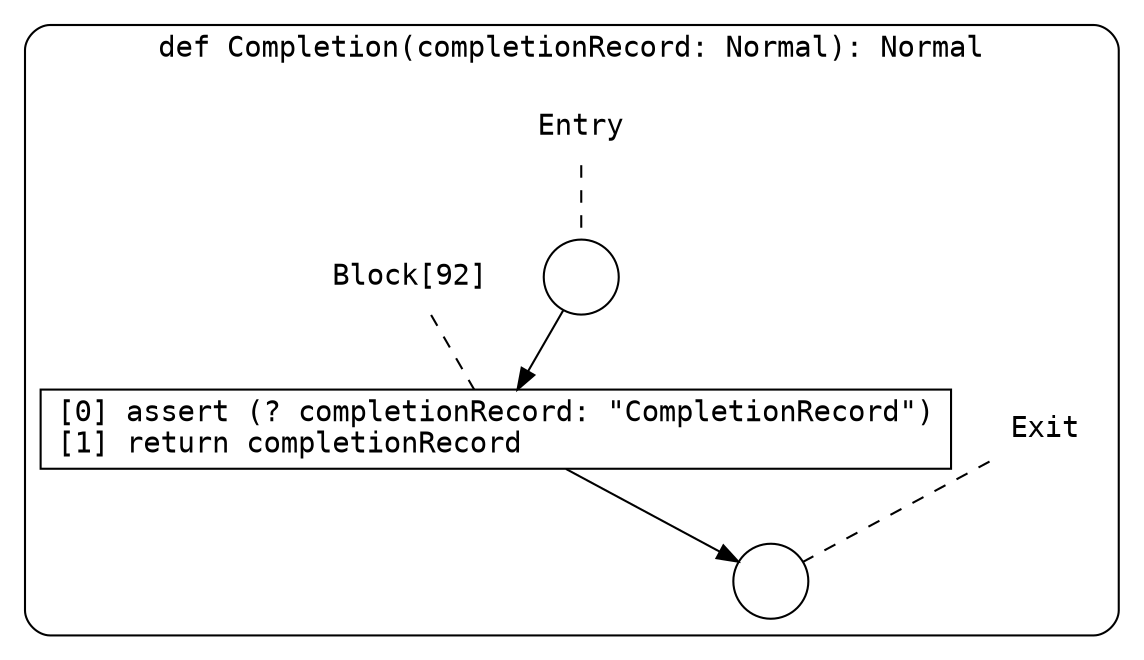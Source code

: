 digraph {
  graph [fontname = "Consolas"]
  node [fontname = "Consolas"]
  edge [fontname = "Consolas"]
  subgraph cluster10 {
    label = "def Completion(completionRecord: Normal): Normal"
    style = rounded
    cluster10_entry_name [shape=none, label=<<font color="black">Entry</font>>]
    cluster10_entry_name -> cluster10_entry [arrowhead=none, color="black", style=dashed]
    cluster10_entry [shape=circle label=" " color="black" fillcolor="white" style=filled]
    cluster10_entry -> node92 [color="black"]
    cluster10_exit_name [shape=none, label=<<font color="black">Exit</font>>]
    cluster10_exit_name -> cluster10_exit [arrowhead=none, color="black", style=dashed]
    cluster10_exit [shape=circle label=" " color="black" fillcolor="white" style=filled]
    node92_name [shape=none, label=<<font color="black">Block[92]</font>>]
    node92_name -> node92 [arrowhead=none, color="black", style=dashed]
    node92 [shape=box, label=<<font color="black">[0] assert (? completionRecord: &quot;CompletionRecord&quot;)<BR ALIGN="LEFT"/>[1] return completionRecord<BR ALIGN="LEFT"/></font>> color="black" fillcolor="white", style=filled]
    node92 -> cluster10_exit [color="black"]
  }
}